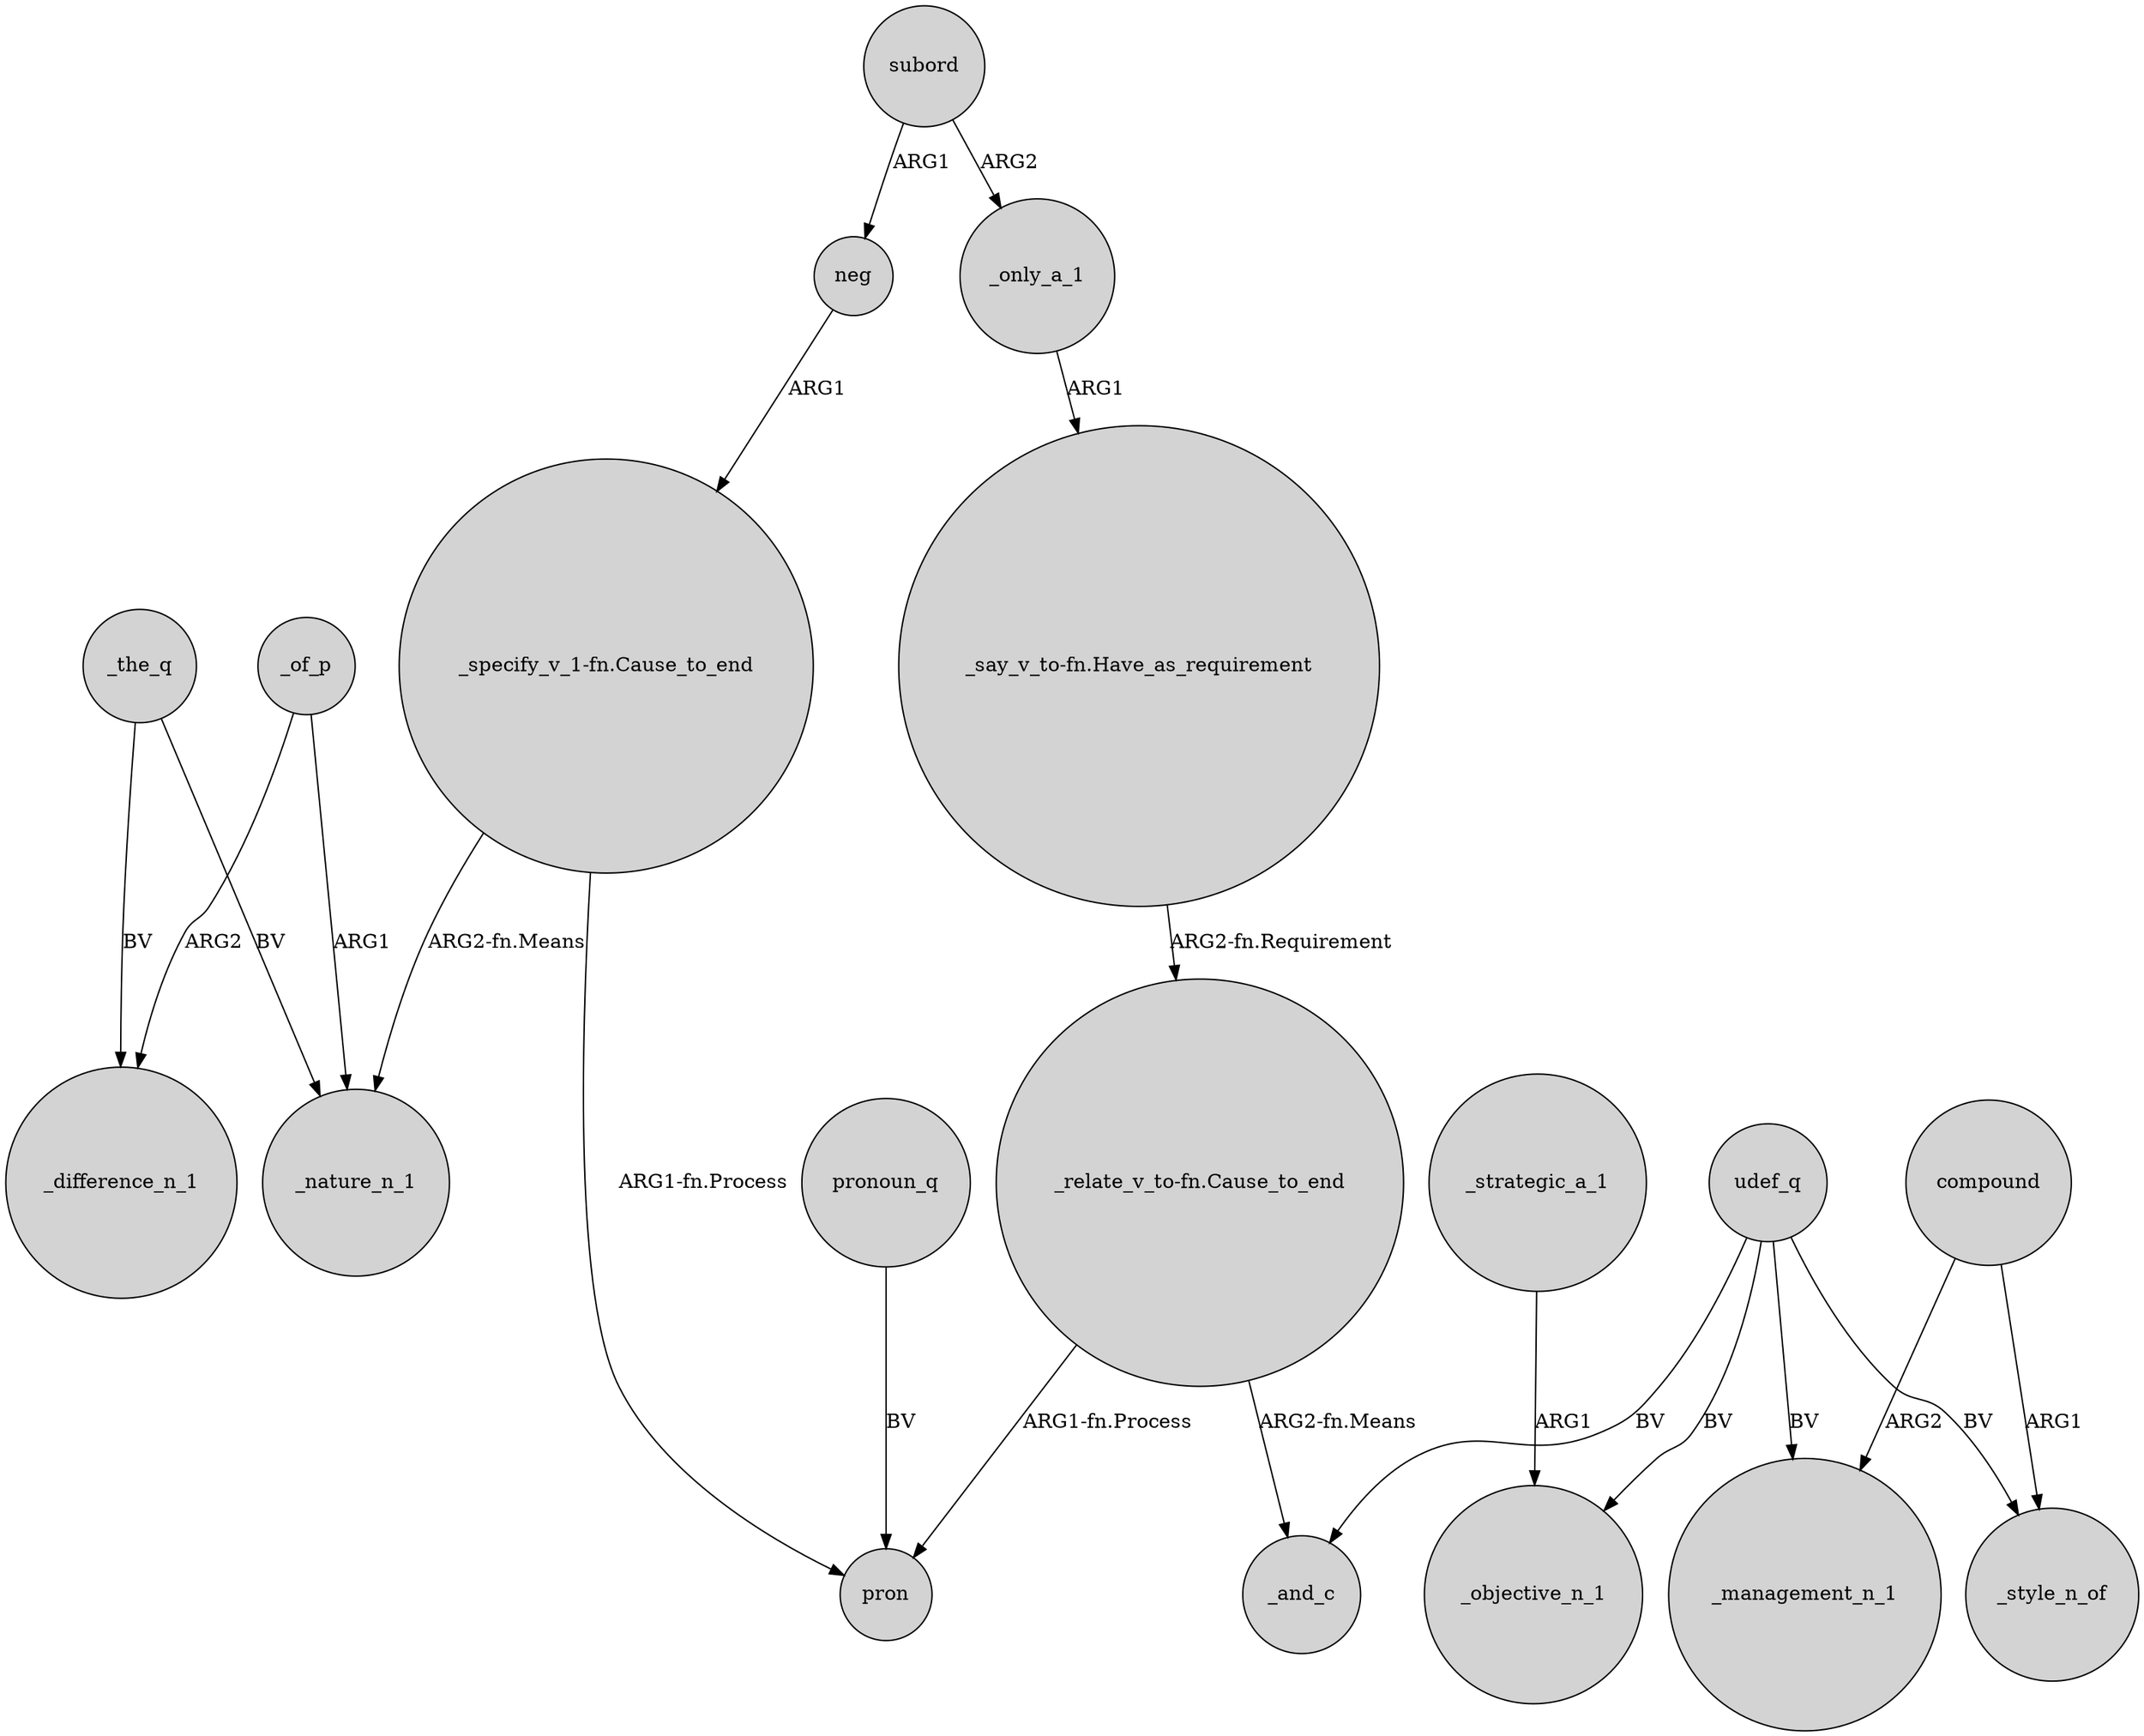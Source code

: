 digraph {
	node [shape=circle style=filled]
	_of_p -> _nature_n_1 [label=ARG1]
	_the_q -> _difference_n_1 [label=BV]
	"_specify_v_1-fn.Cause_to_end" -> pron [label="ARG1-fn.Process"]
	_the_q -> _nature_n_1 [label=BV]
	_only_a_1 -> "_say_v_to-fn.Have_as_requirement" [label=ARG1]
	udef_q -> _objective_n_1 [label=BV]
	udef_q -> _and_c [label=BV]
	compound -> _management_n_1 [label=ARG2]
	"_say_v_to-fn.Have_as_requirement" -> "_relate_v_to-fn.Cause_to_end" [label="ARG2-fn.Requirement"]
	udef_q -> _management_n_1 [label=BV]
	pronoun_q -> pron [label=BV]
	compound -> _style_n_of [label=ARG1]
	"_relate_v_to-fn.Cause_to_end" -> _and_c [label="ARG2-fn.Means"]
	"_relate_v_to-fn.Cause_to_end" -> pron [label="ARG1-fn.Process"]
	subord -> _only_a_1 [label=ARG2]
	_of_p -> _difference_n_1 [label=ARG2]
	"_specify_v_1-fn.Cause_to_end" -> _nature_n_1 [label="ARG2-fn.Means"]
	_strategic_a_1 -> _objective_n_1 [label=ARG1]
	subord -> neg [label=ARG1]
	neg -> "_specify_v_1-fn.Cause_to_end" [label=ARG1]
	udef_q -> _style_n_of [label=BV]
}
